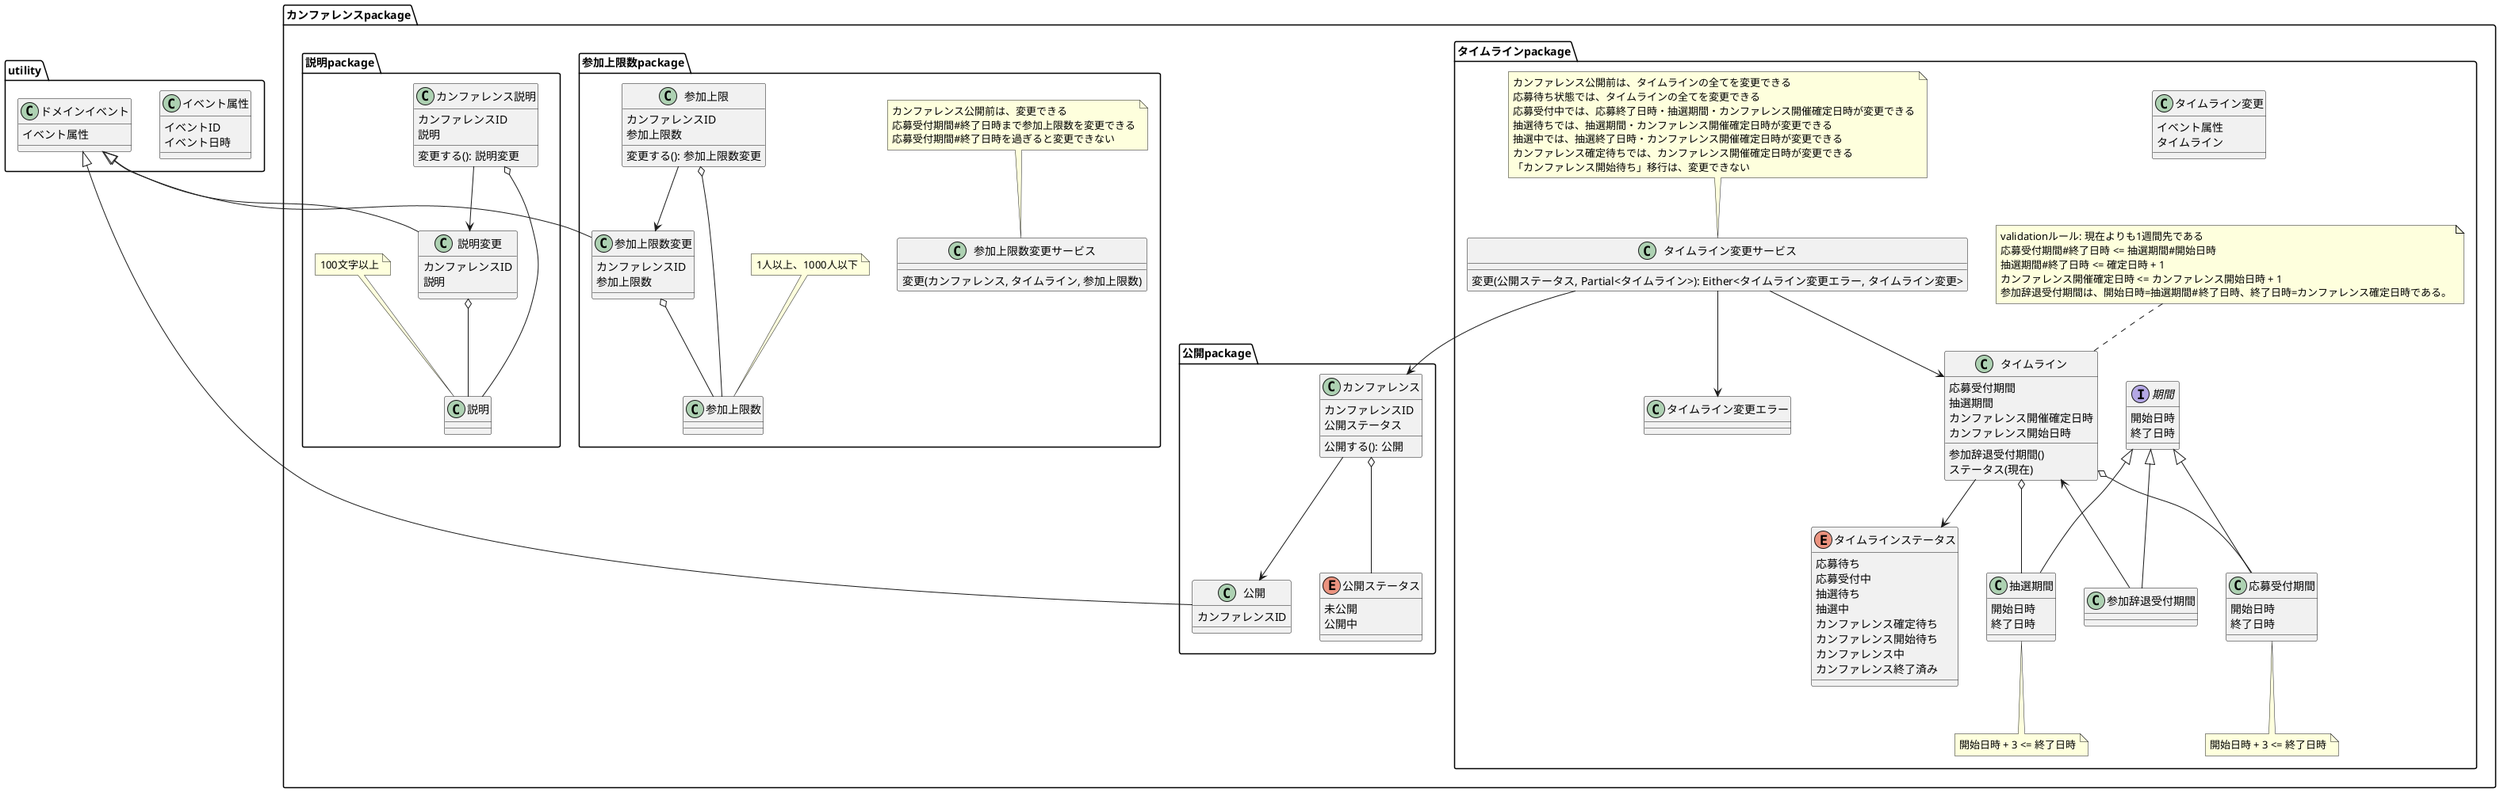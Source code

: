 @startuml

package utility {
  class イベント属性 {
    イベントID
    イベント日時
  }

  class ドメインイベント {
    イベント属性
  }
}



package カンファレンスpackage {
  package 公開package {

    class 公開 {
      カンファレンスID
    }

    enum 公開ステータス {
      未公開
      公開中
    }

    class カンファレンス {
      カンファレンスID
      公開ステータス
      公開する(): 公開
    }

    ドメインイベント <|-- 公開
    カンファレンス --> 公開
    カンファレンス o-- 公開ステータス
  }

  package 参加上限数package {

    class 参加上限数 {
    }

    class 参加上限数変更 {
      カンファレンスID
      参加上限数
    }

    class 参加上限 {
      カンファレンスID
      参加上限数
      変更する(): 参加上限数変更
    }


    class 参加上限数変更サービス {
      変更(カンファレンス, タイムライン, 参加上限数)
    }


    ドメインイベント <|-- 参加上限数変更
    参加上限数変更 o-- 参加上限数
    参加上限 o-- 参加上限数
    参加上限 --> 参加上限数変更

    note top of 参加上限数
      1人以上、1000人以下
    endnote

    note top of 参加上限数変更サービス {
      カンファレンス公開前は、変更できる
      応募受付期間#終了日時まで参加上限数を変更できる
      応募受付期間#終了日時を過ぎると変更できない
    }
  }

  package 説明package {
    class 説明 {
    }

    class 説明変更 {
      カンファレンスID
      説明
    }

    class カンファレンス説明 {
      カンファレンスID
      説明
      変更する(): 説明変更
    }
    ドメインイベント <|-- 説明変更
    説明変更 o-- 説明
    カンファレンス説明 o-- 説明
    カンファレンス説明 --> 説明変更

    note top of 説明
      100文字以上
    endnote
  }

  package タイムラインpackage {
    interface 期間 {
      開始日時
      終了日時
    }
    class 応募受付期間 {
      開始日時
      終了日時
    }

    note bottom of 応募受付期間
      開始日時 + 3 <= 終了日時
    endnote


    class 抽選期間 {
      開始日時
      終了日時
    }

    note bottom of 抽選期間
      開始日時 + 3 <= 終了日時
    endnote

    enum タイムラインステータス {
      応募待ち
      応募受付中
      抽選待ち
      抽選中
      カンファレンス確定待ち
      カンファレンス開始待ち
      カンファレンス中
      カンファレンス終了済み
    }

    class タイムライン {
      応募受付期間
      抽選期間
      カンファレンス開催確定日時
      カンファレンス開始日時
      参加辞退受付期間()
      ステータス(現在)
    }
    class タイムライン変更サービス {
      変更(公開ステータス, Partial<タイムライン>): Either<タイムライン変更エラー, タイムライン変更>
    }

    class タイムライン変更 {
      イベント属性
      タイムライン
    }
    class タイムライン変更エラー {
    }

    期間 <|-- 抽選期間
    期間 <|-- 応募受付期間
    期間 <|-- 参加辞退受付期間
    タイムライン o-- 応募受付期間
    タイムライン o-- 抽選期間
    タイムライン <-- 参加辞退受付期間
    タイムライン --> タイムラインステータス
    タイムライン変更サービス --> タイムライン変更エラー
    タイムライン変更サービス --> タイムライン

    note top of タイムライン
      validationルール: 現在よりも1週間先である
      応募受付期間#終了日時 <= 抽選期間#開始日時
      抽選期間#終了日時 <= 確定日時 + 1
      カンファレンス開催確定日時 <= カンファレンス開始日時 + 1
      参加辞退受付期間は、開始日時=抽選期間#終了日時、終了日時=カンファレンス確定日時である。
    endnote

    note top of タイムライン変更サービス
      カンファレンス公開前は、タイムラインの全てを変更できる
      応募待ち状態では、タイムラインの全てを変更できる
      応募受付中では、応募終了日時・抽選期間・カンファレンス開催確定日時が変更できる
      抽選待ちでは、抽選期間・カンファレンス開催確定日時が変更できる
      抽選中では、抽選終了日時・カンファレンス開催確定日時が変更できる
      カンファレンス確定待ちでは、カンファレンス開催確定日時が変更できる
      「カンファレンス開始待ち」移行は、変更できない
    endnote

  }
  タイムライン変更サービス --> カンファレンス
}

@enduml

' 「カンファレンス説明」はいつでも変更ができる。
